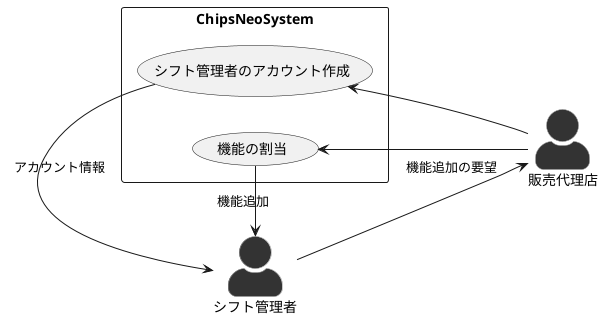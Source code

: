 @startuml 販売代理店

left to right direction
skinparam actorStyle awesome
skinparam actor {
    BackgroundColor #333333
    BorderColor #999999
}
actor 販売代理店 as sales_agent
actor シフト管理者 as manager

rectangle ChipsNeoSystem {
    usecase "シフト管理者のアカウント作成" as create
    usecase "機能の割当" as feature
}

sales_agent --> create
create -right-> manager :アカウント情報

sales_agent --> feature
feature --> manager :機能追加

manager --> sales_agent :機能追加の要望
@enduml
